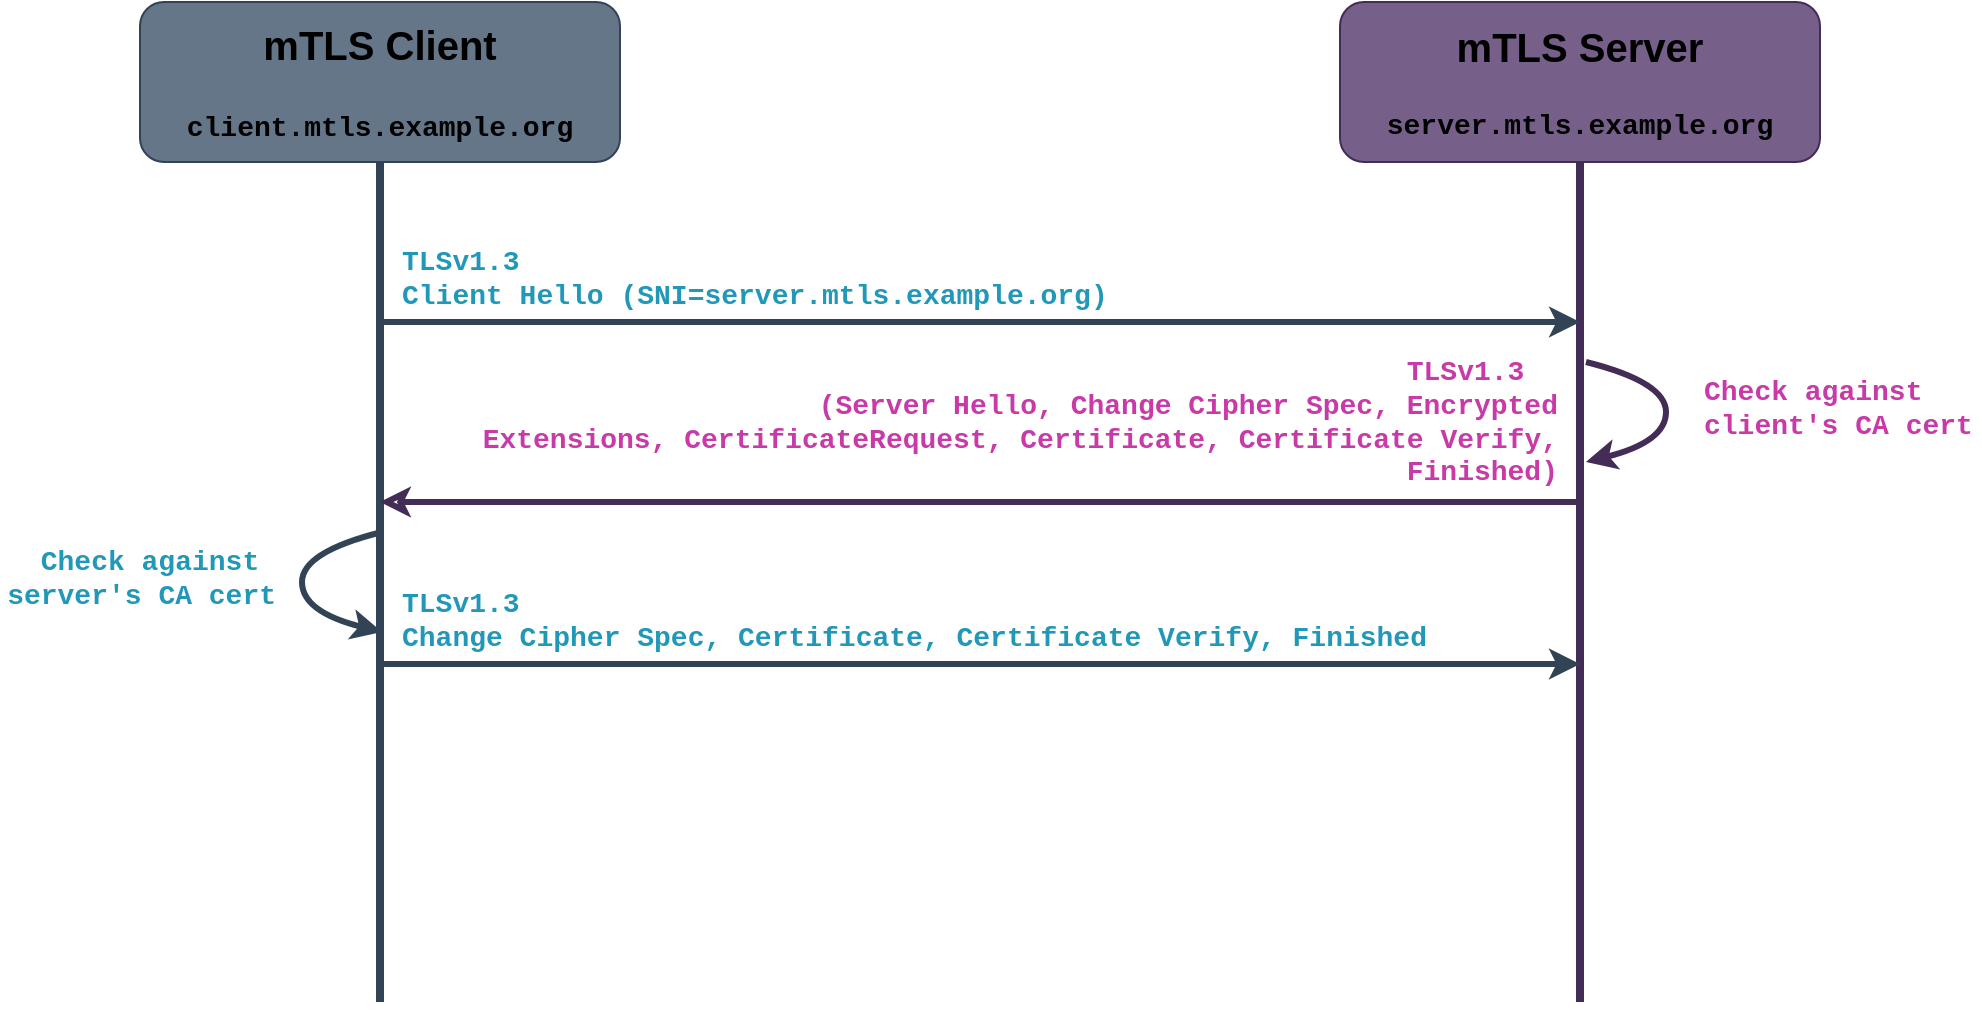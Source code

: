 <mxfile version="26.1.1">
  <diagram name="Page-1" id="13e1069c-82ec-6db2-03f1-153e76fe0fe0">
    <mxGraphModel dx="1434" dy="835" grid="1" gridSize="10" guides="1" tooltips="1" connect="1" arrows="1" fold="1" page="1" pageScale="1" pageWidth="1100" pageHeight="850" background="none" math="0" shadow="0">
      <root>
        <mxCell id="0" />
        <mxCell id="1" parent="0" />
        <mxCell id="XykQcP5enajCXW4wv92D-3" style="edgeStyle=orthogonalEdgeStyle;rounded=0;orthogonalLoop=1;jettySize=auto;html=1;endArrow=none;startFill=0;strokeWidth=4;fillColor=#647687;strokeColor=#314354;exitX=0.5;exitY=1;exitDx=0;exitDy=0;" parent="1" source="XykQcP5enajCXW4wv92D-1" edge="1">
          <mxGeometry relative="1" as="geometry">
            <mxPoint x="240" y="660" as="targetPoint" />
            <mxPoint x="220" y="240" as="sourcePoint" />
          </mxGeometry>
        </mxCell>
        <mxCell id="XykQcP5enajCXW4wv92D-1" value="&lt;font style=&quot;font-size: 20px; color: rgb(0, 0, 0);&quot;&gt;&lt;b style=&quot;&quot;&gt;mTLS Client&lt;/b&gt;&lt;/font&gt;&lt;div&gt;&lt;span style=&quot;font-size: 16px;&quot;&gt;&lt;b&gt;&lt;font face=&quot;Courier New&quot; style=&quot;color: rgb(0, 0, 0);&quot;&gt;&lt;br&gt;&lt;/font&gt;&lt;/b&gt;&lt;/span&gt;&lt;div&gt;&lt;font face=&quot;Courier New&quot; style=&quot;font-size: 14px; color: rgb(0, 0, 0);&quot;&gt;&lt;b style=&quot;&quot;&gt;client.mtls.example.org&lt;/b&gt;&lt;/font&gt;&lt;/div&gt;&lt;/div&gt;" style="rounded=1;whiteSpace=wrap;html=1;fillColor=#647687;fontColor=#ffffff;strokeColor=#314354;" parent="1" vertex="1">
          <mxGeometry x="120" y="160" width="240" height="80" as="geometry" />
        </mxCell>
        <mxCell id="XykQcP5enajCXW4wv92D-4" style="edgeStyle=orthogonalEdgeStyle;rounded=0;orthogonalLoop=1;jettySize=auto;html=1;endArrow=none;startFill=0;strokeWidth=4;fillColor=#76608a;strokeColor=#432D57;" parent="1" source="XykQcP5enajCXW4wv92D-2" edge="1">
          <mxGeometry relative="1" as="geometry">
            <mxPoint x="840" y="660" as="targetPoint" />
            <Array as="points">
              <mxPoint x="840" y="560" />
              <mxPoint x="840" y="560" />
            </Array>
          </mxGeometry>
        </mxCell>
        <mxCell id="XykQcP5enajCXW4wv92D-2" value="&lt;font style=&quot;font-size: 20px; color: rgb(0, 0, 0);&quot;&gt;&lt;b style=&quot;&quot;&gt;mTLS Server&lt;/b&gt;&lt;/font&gt;&lt;div&gt;&lt;span style=&quot;font-size: 16px;&quot;&gt;&lt;b&gt;&lt;font style=&quot;color: rgb(0, 0, 0);&quot;&gt;&lt;br&gt;&lt;/font&gt;&lt;/b&gt;&lt;/span&gt;&lt;div&gt;&lt;font face=&quot;Courier New&quot; style=&quot;font-size: 14px; color: rgb(0, 0, 0);&quot;&gt;&lt;b style=&quot;&quot;&gt;server.mtls.example.org&lt;/b&gt;&lt;/font&gt;&lt;/div&gt;&lt;/div&gt;" style="rounded=1;whiteSpace=wrap;html=1;fillColor=#76608a;strokeColor=#432D57;fontColor=#ffffff;" parent="1" vertex="1">
          <mxGeometry x="720" y="160" width="240" height="80" as="geometry" />
        </mxCell>
        <mxCell id="XykQcP5enajCXW4wv92D-7" value="" style="endArrow=classic;html=1;rounded=0;fontSize=11;strokeWidth=3;fillColor=#647687;strokeColor=#314354;" parent="1" edge="1">
          <mxGeometry width="50" height="50" relative="1" as="geometry">
            <mxPoint x="240" y="320" as="sourcePoint" />
            <mxPoint x="840" y="320" as="targetPoint" />
          </mxGeometry>
        </mxCell>
        <UserObject label="TLSv1.3 &#xa;Client Hello (SNI=server.mtls.example.org)" link="TLSv1.3 &#xa;Client Hello (SNI=host2.sepp.5gc.mnc203.mcc525.3gppnetwork.org)" id="XykQcP5enajCXW4wv92D-9">
          <mxCell style="text;whiteSpace=wrap;fontFamily=Courier New;fontSize=14;fontStyle=1;fontColor=#2298B9;" parent="1" vertex="1">
            <mxGeometry x="249" y="275" width="400" height="39" as="geometry" />
          </mxCell>
        </UserObject>
        <mxCell id="XykQcP5enajCXW4wv92D-11" value="" style="curved=1;endArrow=classic;html=1;rounded=0;strokeWidth=3;fillColor=#76608a;strokeColor=#432D57;" parent="1" edge="1">
          <mxGeometry width="50" height="50" relative="1" as="geometry">
            <mxPoint x="843" y="340" as="sourcePoint" />
            <mxPoint x="843" y="390" as="targetPoint" />
            <Array as="points">
              <mxPoint x="843" y="340" />
              <mxPoint x="883" y="350" />
              <mxPoint x="883" y="380" />
            </Array>
          </mxGeometry>
        </mxCell>
        <mxCell id="XykQcP5enajCXW4wv92D-12" value="" style="endArrow=none;html=1;rounded=0;fontSize=11;strokeWidth=3;fillColor=#76608a;strokeColor=#432D57;startArrow=classic;startFill=0;" parent="1" edge="1">
          <mxGeometry width="50" height="50" relative="1" as="geometry">
            <mxPoint x="240" y="410" as="sourcePoint" />
            <mxPoint x="840" y="410" as="targetPoint" />
          </mxGeometry>
        </mxCell>
        <UserObject label="TLSv1.3  &#xa;(Server Hello, Change Cipher Spec, Encrypted Extensions, CertificateRequest, Certificate, Certificate Verify, Finished)" link="TLSv1.3 &#xa;Client Hello (SNI=host2.sepp.5gc.mnc203.mcc525.3gppnetwork.org)" id="XykQcP5enajCXW4wv92D-13">
          <mxCell style="text;whiteSpace=wrap;fontFamily=Courier New;fontSize=14;fontStyle=1;fontColor=#C83AA8;align=right;" parent="1" vertex="1">
            <mxGeometry x="250" y="330" width="581" height="77" as="geometry" />
          </mxCell>
        </UserObject>
        <mxCell id="XykQcP5enajCXW4wv92D-14" value="" style="curved=1;endArrow=classic;html=1;rounded=0;strokeWidth=3;fillColor=#647687;strokeColor=#314354;" parent="1" edge="1">
          <mxGeometry width="50" height="50" relative="1" as="geometry">
            <mxPoint x="241" y="425" as="sourcePoint" />
            <mxPoint x="241" y="475" as="targetPoint" />
            <Array as="points">
              <mxPoint x="241" y="425" />
              <mxPoint x="201" y="435" />
              <mxPoint x="201" y="465" />
            </Array>
          </mxGeometry>
        </mxCell>
        <UserObject label="Check against &#xa;client&#39;s CA cert" link="TLSv1.3 &#xa;Client Hello (SNI=host2.sepp.5gc.mnc203.mcc525.3gppnetwork.org)" id="XykQcP5enajCXW4wv92D-15">
          <mxCell style="text;whiteSpace=wrap;fontFamily=Courier New;fontSize=14;fontStyle=1;fontColor=#C83AA8;" parent="1" vertex="1">
            <mxGeometry x="900" y="340" width="140" height="40" as="geometry" />
          </mxCell>
        </UserObject>
        <UserObject label="Check against &#xa;server&#39;s CA cert" link="TLSv1.3 &#xa;Client Hello (SNI=host2.sepp.5gc.mnc203.mcc525.3gppnetwork.org)" id="XykQcP5enajCXW4wv92D-16">
          <mxCell style="text;whiteSpace=wrap;fontFamily=Courier New;fontSize=14;fontStyle=1;fontColor=#2298B9;align=right;" parent="1" vertex="1">
            <mxGeometry x="50" y="425" width="140" height="40" as="geometry" />
          </mxCell>
        </UserObject>
        <mxCell id="XykQcP5enajCXW4wv92D-17" value="" style="endArrow=classic;html=1;rounded=0;fontSize=11;strokeWidth=3;fillColor=#647687;strokeColor=#314354;" parent="1" edge="1">
          <mxGeometry width="50" height="50" relative="1" as="geometry">
            <mxPoint x="240" y="491" as="sourcePoint" />
            <mxPoint x="840" y="491" as="targetPoint" />
          </mxGeometry>
        </mxCell>
        <UserObject label="TLSv1.3 &#xa;Change Cipher Spec, Certificate, Certificate Verify, Finished" link="TLSv1.3 &#xa;Client Hello (SNI=host2.sepp.5gc.mnc203.mcc525.3gppnetwork.org)" id="XykQcP5enajCXW4wv92D-18">
          <mxCell style="text;whiteSpace=wrap;fontFamily=Courier New;fontSize=14;fontStyle=1;fontColor=#2298B9;" parent="1" vertex="1">
            <mxGeometry x="249" y="446" width="531" height="39" as="geometry" />
          </mxCell>
        </UserObject>
      </root>
    </mxGraphModel>
  </diagram>
</mxfile>
